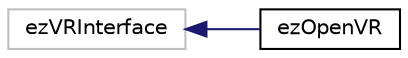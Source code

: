 digraph "Graphical Class Hierarchy"
{
 // LATEX_PDF_SIZE
  edge [fontname="Helvetica",fontsize="10",labelfontname="Helvetica",labelfontsize="10"];
  node [fontname="Helvetica",fontsize="10",shape=record];
  rankdir="LR";
  Node3725 [label="ezVRInterface",height=0.2,width=0.4,color="grey75", fillcolor="white", style="filled",tooltip=" "];
  Node3725 -> Node0 [dir="back",color="midnightblue",fontsize="10",style="solid",fontname="Helvetica"];
  Node0 [label="ezOpenVR",height=0.2,width=0.4,color="black", fillcolor="white", style="filled",URL="$d2/ded/classez_open_v_r.htm",tooltip=" "];
}
